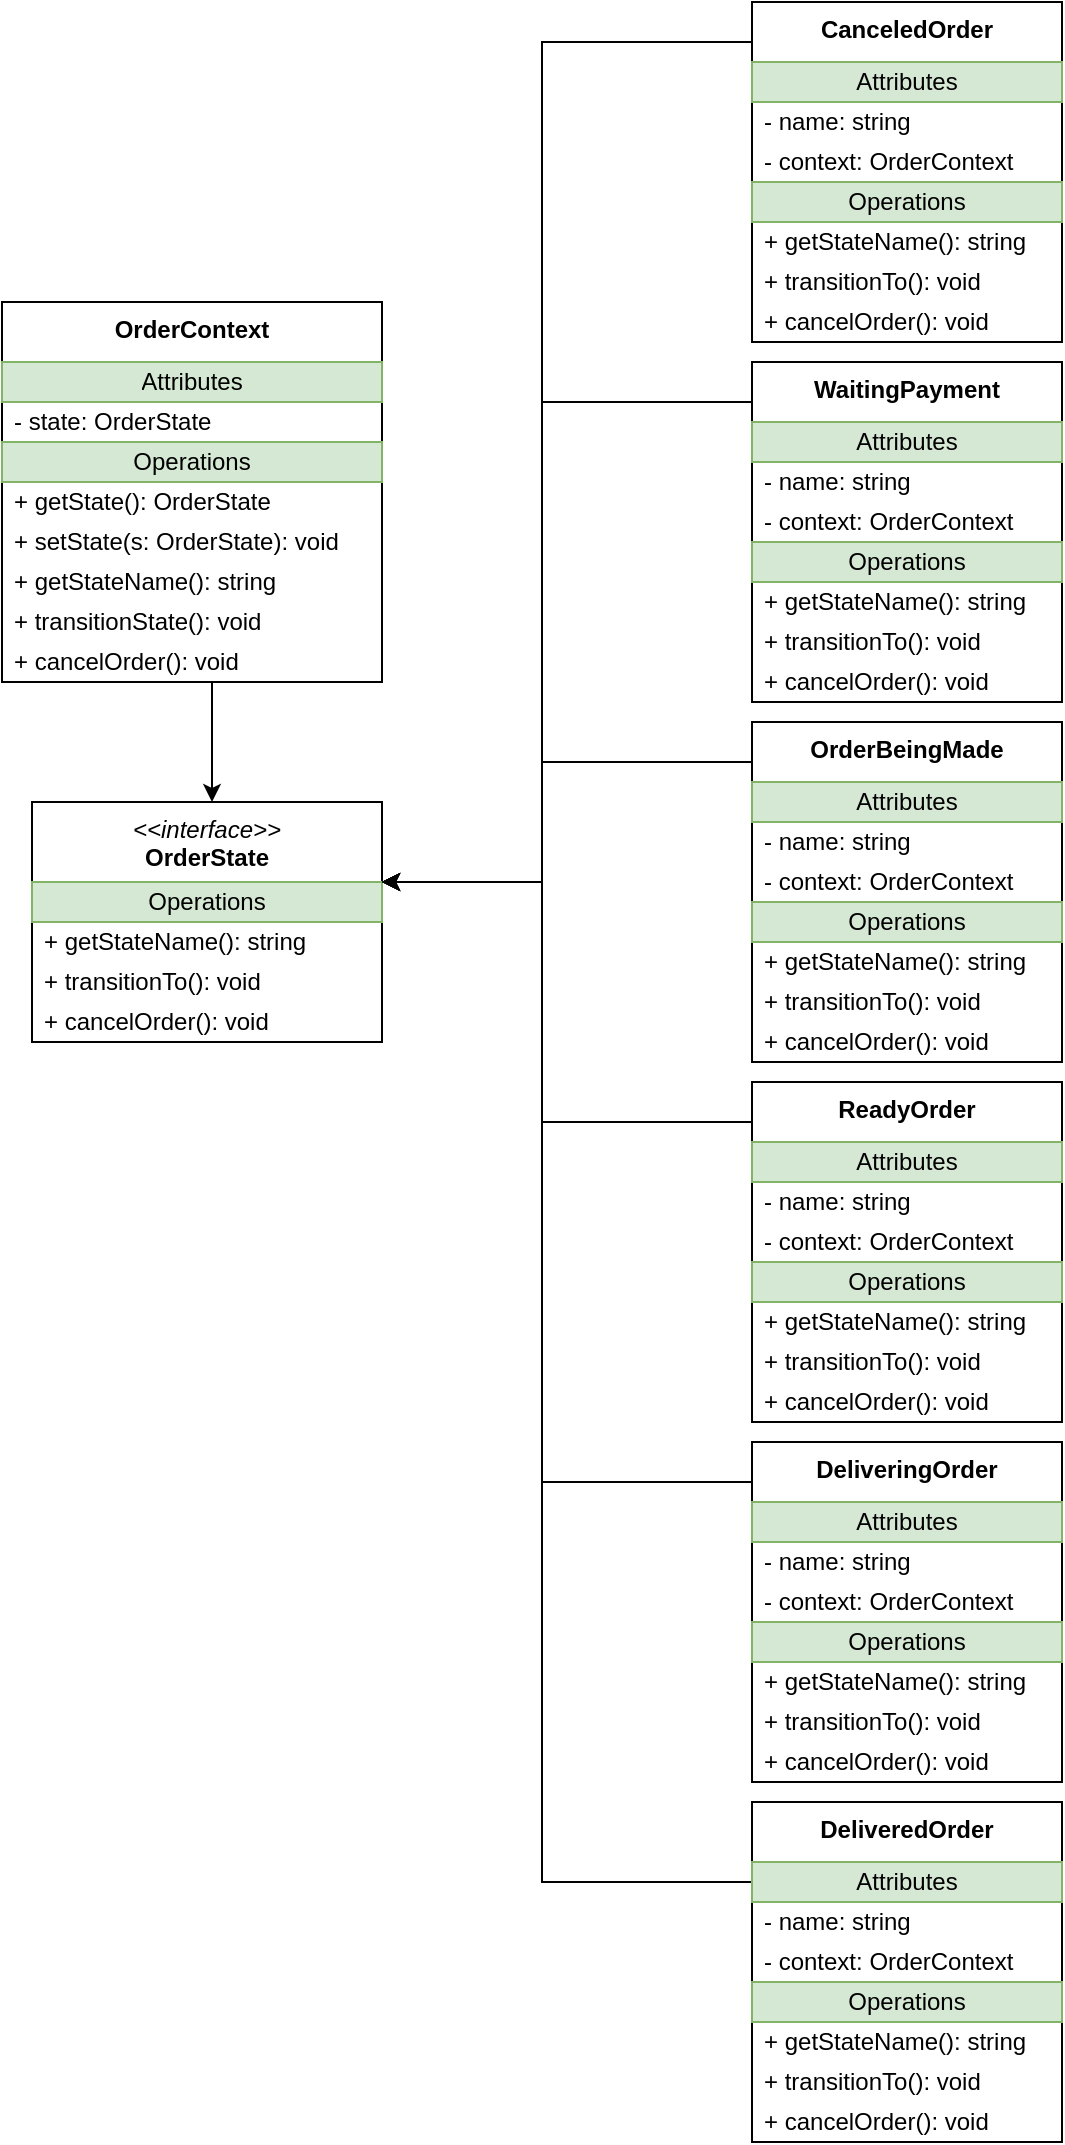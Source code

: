 <mxfile version="21.4.0" type="device">
  <diagram name="Page-1" id="Ii2zLmgXpci8T7rRYyNI">
    <mxGraphModel dx="1687" dy="838" grid="1" gridSize="10" guides="1" tooltips="1" connect="1" arrows="1" fold="1" page="1" pageScale="1" pageWidth="850" pageHeight="1100" math="0" shadow="0">
      <root>
        <mxCell id="0" />
        <mxCell id="1" parent="0" />
        <mxCell id="pSkdOG-Ndmh3Dsyhlx1A-3" value="&lt;i&gt;&amp;lt;&amp;lt;interface&amp;gt;&amp;gt;&lt;/i&gt;&lt;br&gt;&lt;b&gt;OrderState&lt;/b&gt;" style="swimlane;fontStyle=0;align=center;verticalAlign=top;childLayout=stackLayout;horizontal=1;startSize=40;horizontalStack=0;resizeParent=1;resizeParentMax=0;resizeLast=0;collapsible=0;marginBottom=0;html=1;whiteSpace=wrap;" parent="1" vertex="1">
          <mxGeometry x="65" y="410" width="175" height="120" as="geometry" />
        </mxCell>
        <mxCell id="pSkdOG-Ndmh3Dsyhlx1A-9" value="&lt;div&gt;Operations&lt;/div&gt;" style="text;html=1;strokeColor=#82b366;fillColor=#d5e8d4;align=center;verticalAlign=middle;spacingLeft=4;spacingRight=4;overflow=hidden;rotatable=0;points=[[0,0.5],[1,0.5]];portConstraint=eastwest;whiteSpace=wrap;" parent="pSkdOG-Ndmh3Dsyhlx1A-3" vertex="1">
          <mxGeometry y="40" width="175" height="20" as="geometry" />
        </mxCell>
        <mxCell id="pSkdOG-Ndmh3Dsyhlx1A-10" value="+ getStateName(): string" style="text;html=1;strokeColor=none;fillColor=none;align=left;verticalAlign=middle;spacingLeft=4;spacingRight=4;overflow=hidden;rotatable=0;points=[[0,0.5],[1,0.5]];portConstraint=eastwest;whiteSpace=wrap;" parent="pSkdOG-Ndmh3Dsyhlx1A-3" vertex="1">
          <mxGeometry y="60" width="175" height="20" as="geometry" />
        </mxCell>
        <mxCell id="pSkdOG-Ndmh3Dsyhlx1A-13" value="+ transitionTo(): void" style="text;html=1;strokeColor=none;fillColor=none;align=left;verticalAlign=middle;spacingLeft=4;spacingRight=4;overflow=hidden;rotatable=0;points=[[0,0.5],[1,0.5]];portConstraint=eastwest;whiteSpace=wrap;" parent="pSkdOG-Ndmh3Dsyhlx1A-3" vertex="1">
          <mxGeometry y="80" width="175" height="20" as="geometry" />
        </mxCell>
        <mxCell id="a9_6wM2CYtXh-c1kp5G5-8" value="+ cancelOrder(): void" style="text;html=1;strokeColor=none;fillColor=none;align=left;verticalAlign=middle;spacingLeft=4;spacingRight=4;overflow=hidden;rotatable=0;points=[[0,0.5],[1,0.5]];portConstraint=eastwest;whiteSpace=wrap;" vertex="1" parent="pSkdOG-Ndmh3Dsyhlx1A-3">
          <mxGeometry y="100" width="175" height="20" as="geometry" />
        </mxCell>
        <mxCell id="pSkdOG-Ndmh3Dsyhlx1A-65" style="edgeStyle=orthogonalEdgeStyle;rounded=0;orthogonalLoop=1;jettySize=auto;html=1;" parent="1" source="pSkdOG-Ndmh3Dsyhlx1A-14" target="pSkdOG-Ndmh3Dsyhlx1A-3" edge="1">
          <mxGeometry relative="1" as="geometry">
            <Array as="points">
              <mxPoint x="155" y="370" />
              <mxPoint x="155" y="370" />
            </Array>
          </mxGeometry>
        </mxCell>
        <mxCell id="pSkdOG-Ndmh3Dsyhlx1A-14" value="&lt;b&gt;OrderContext&lt;/b&gt;" style="swimlane;fontStyle=0;align=center;verticalAlign=top;childLayout=stackLayout;horizontal=1;startSize=30;horizontalStack=0;resizeParent=1;resizeParentMax=0;resizeLast=0;collapsible=0;marginBottom=0;html=1;whiteSpace=wrap;" parent="1" vertex="1">
          <mxGeometry x="50" y="160" width="190" height="190" as="geometry" />
        </mxCell>
        <mxCell id="pSkdOG-Ndmh3Dsyhlx1A-15" value="Attributes" style="text;html=1;strokeColor=#82b366;fillColor=#d5e8d4;align=center;verticalAlign=middle;spacingLeft=4;spacingRight=4;overflow=hidden;rotatable=0;points=[[0,0.5],[1,0.5]];portConstraint=eastwest;whiteSpace=wrap;" parent="pSkdOG-Ndmh3Dsyhlx1A-14" vertex="1">
          <mxGeometry y="30" width="190" height="20" as="geometry" />
        </mxCell>
        <mxCell id="pSkdOG-Ndmh3Dsyhlx1A-16" value="- state: OrderState" style="text;html=1;strokeColor=none;fillColor=none;align=left;verticalAlign=middle;spacingLeft=4;spacingRight=4;overflow=hidden;rotatable=0;points=[[0,0.5],[1,0.5]];portConstraint=eastwest;whiteSpace=wrap;" parent="pSkdOG-Ndmh3Dsyhlx1A-14" vertex="1">
          <mxGeometry y="50" width="190" height="20" as="geometry" />
        </mxCell>
        <mxCell id="pSkdOG-Ndmh3Dsyhlx1A-17" value="&lt;div&gt;Operations&lt;/div&gt;" style="text;html=1;strokeColor=#82b366;fillColor=#d5e8d4;align=center;verticalAlign=middle;spacingLeft=4;spacingRight=4;overflow=hidden;rotatable=0;points=[[0,0.5],[1,0.5]];portConstraint=eastwest;whiteSpace=wrap;" parent="pSkdOG-Ndmh3Dsyhlx1A-14" vertex="1">
          <mxGeometry y="70" width="190" height="20" as="geometry" />
        </mxCell>
        <mxCell id="pSkdOG-Ndmh3Dsyhlx1A-19" value="+ getState(): OrderState" style="text;html=1;strokeColor=none;fillColor=none;align=left;verticalAlign=middle;spacingLeft=4;spacingRight=4;overflow=hidden;rotatable=0;points=[[0,0.5],[1,0.5]];portConstraint=eastwest;whiteSpace=wrap;" parent="pSkdOG-Ndmh3Dsyhlx1A-14" vertex="1">
          <mxGeometry y="90" width="190" height="20" as="geometry" />
        </mxCell>
        <mxCell id="pSkdOG-Ndmh3Dsyhlx1A-18" value="+ setState(s: OrderState): void" style="text;html=1;strokeColor=none;fillColor=none;align=left;verticalAlign=middle;spacingLeft=4;spacingRight=4;overflow=hidden;rotatable=0;points=[[0,0.5],[1,0.5]];portConstraint=eastwest;whiteSpace=wrap;" parent="pSkdOG-Ndmh3Dsyhlx1A-14" vertex="1">
          <mxGeometry y="110" width="190" height="20" as="geometry" />
        </mxCell>
        <mxCell id="pSkdOG-Ndmh3Dsyhlx1A-20" value="+ getStateName(): string" style="text;html=1;strokeColor=none;fillColor=none;align=left;verticalAlign=middle;spacingLeft=4;spacingRight=4;overflow=hidden;rotatable=0;points=[[0,0.5],[1,0.5]];portConstraint=eastwest;whiteSpace=wrap;" parent="pSkdOG-Ndmh3Dsyhlx1A-14" vertex="1">
          <mxGeometry y="130" width="190" height="20" as="geometry" />
        </mxCell>
        <mxCell id="a9_6wM2CYtXh-c1kp5G5-9" value="+ transitionState(): void" style="text;html=1;strokeColor=none;fillColor=none;align=left;verticalAlign=middle;spacingLeft=4;spacingRight=4;overflow=hidden;rotatable=0;points=[[0,0.5],[1,0.5]];portConstraint=eastwest;whiteSpace=wrap;" vertex="1" parent="pSkdOG-Ndmh3Dsyhlx1A-14">
          <mxGeometry y="150" width="190" height="20" as="geometry" />
        </mxCell>
        <mxCell id="a9_6wM2CYtXh-c1kp5G5-10" value="+ cancelOrder(): void" style="text;html=1;strokeColor=none;fillColor=none;align=left;verticalAlign=middle;spacingLeft=4;spacingRight=4;overflow=hidden;rotatable=0;points=[[0,0.5],[1,0.5]];portConstraint=eastwest;whiteSpace=wrap;" vertex="1" parent="pSkdOG-Ndmh3Dsyhlx1A-14">
          <mxGeometry y="170" width="190" height="20" as="geometry" />
        </mxCell>
        <mxCell id="pSkdOG-Ndmh3Dsyhlx1A-59" style="edgeStyle=orthogonalEdgeStyle;rounded=0;orthogonalLoop=1;jettySize=auto;html=1;" parent="1" source="pSkdOG-Ndmh3Dsyhlx1A-21" target="pSkdOG-Ndmh3Dsyhlx1A-3" edge="1">
          <mxGeometry relative="1" as="geometry">
            <Array as="points">
              <mxPoint x="320" y="210" />
              <mxPoint x="320" y="450" />
            </Array>
          </mxGeometry>
        </mxCell>
        <mxCell id="pSkdOG-Ndmh3Dsyhlx1A-21" value="&lt;b&gt;WaitingPayment&lt;/b&gt;" style="swimlane;fontStyle=0;align=center;verticalAlign=top;childLayout=stackLayout;horizontal=1;startSize=30;horizontalStack=0;resizeParent=1;resizeParentMax=0;resizeLast=0;collapsible=0;marginBottom=0;html=1;whiteSpace=wrap;" parent="1" vertex="1">
          <mxGeometry x="425" y="190" width="155" height="170" as="geometry" />
        </mxCell>
        <mxCell id="pSkdOG-Ndmh3Dsyhlx1A-22" value="Attributes" style="text;html=1;strokeColor=#82b366;fillColor=#d5e8d4;align=center;verticalAlign=middle;spacingLeft=4;spacingRight=4;overflow=hidden;rotatable=0;points=[[0,0.5],[1,0.5]];portConstraint=eastwest;whiteSpace=wrap;" parent="pSkdOG-Ndmh3Dsyhlx1A-21" vertex="1">
          <mxGeometry y="30" width="155" height="20" as="geometry" />
        </mxCell>
        <mxCell id="pSkdOG-Ndmh3Dsyhlx1A-23" value="- name: string" style="text;html=1;strokeColor=none;fillColor=none;align=left;verticalAlign=middle;spacingLeft=4;spacingRight=4;overflow=hidden;rotatable=0;points=[[0,0.5],[1,0.5]];portConstraint=eastwest;whiteSpace=wrap;" parent="pSkdOG-Ndmh3Dsyhlx1A-21" vertex="1">
          <mxGeometry y="50" width="155" height="20" as="geometry" />
        </mxCell>
        <mxCell id="a9_6wM2CYtXh-c1kp5G5-3" value="- context: OrderContext" style="text;html=1;strokeColor=none;fillColor=none;align=left;verticalAlign=middle;spacingLeft=4;spacingRight=4;overflow=hidden;rotatable=0;points=[[0,0.5],[1,0.5]];portConstraint=eastwest;whiteSpace=wrap;" vertex="1" parent="pSkdOG-Ndmh3Dsyhlx1A-21">
          <mxGeometry y="70" width="155" height="20" as="geometry" />
        </mxCell>
        <mxCell id="pSkdOG-Ndmh3Dsyhlx1A-24" value="&lt;div&gt;Operations&lt;/div&gt;" style="text;html=1;strokeColor=#82b366;fillColor=#d5e8d4;align=center;verticalAlign=middle;spacingLeft=4;spacingRight=4;overflow=hidden;rotatable=0;points=[[0,0.5],[1,0.5]];portConstraint=eastwest;whiteSpace=wrap;" parent="pSkdOG-Ndmh3Dsyhlx1A-21" vertex="1">
          <mxGeometry y="90" width="155" height="20" as="geometry" />
        </mxCell>
        <mxCell id="pSkdOG-Ndmh3Dsyhlx1A-25" value="+ getStateName(): string" style="text;html=1;strokeColor=none;fillColor=none;align=left;verticalAlign=middle;spacingLeft=4;spacingRight=4;overflow=hidden;rotatable=0;points=[[0,0.5],[1,0.5]];portConstraint=eastwest;whiteSpace=wrap;" parent="pSkdOG-Ndmh3Dsyhlx1A-21" vertex="1">
          <mxGeometry y="110" width="155" height="20" as="geometry" />
        </mxCell>
        <mxCell id="pSkdOG-Ndmh3Dsyhlx1A-26" value="+ transitionTo(): void" style="text;html=1;strokeColor=none;fillColor=none;align=left;verticalAlign=middle;spacingLeft=4;spacingRight=4;overflow=hidden;rotatable=0;points=[[0,0.5],[1,0.5]];portConstraint=eastwest;whiteSpace=wrap;" parent="pSkdOG-Ndmh3Dsyhlx1A-21" vertex="1">
          <mxGeometry y="130" width="155" height="20" as="geometry" />
        </mxCell>
        <mxCell id="a9_6wM2CYtXh-c1kp5G5-12" value="+ cancelOrder(): void" style="text;html=1;strokeColor=none;fillColor=none;align=left;verticalAlign=middle;spacingLeft=4;spacingRight=4;overflow=hidden;rotatable=0;points=[[0,0.5],[1,0.5]];portConstraint=eastwest;whiteSpace=wrap;" vertex="1" parent="pSkdOG-Ndmh3Dsyhlx1A-21">
          <mxGeometry y="150" width="155" height="20" as="geometry" />
        </mxCell>
        <mxCell id="pSkdOG-Ndmh3Dsyhlx1A-58" style="edgeStyle=orthogonalEdgeStyle;rounded=0;orthogonalLoop=1;jettySize=auto;html=1;" parent="1" source="pSkdOG-Ndmh3Dsyhlx1A-27" target="pSkdOG-Ndmh3Dsyhlx1A-3" edge="1">
          <mxGeometry relative="1" as="geometry">
            <Array as="points">
              <mxPoint x="320" y="30" />
              <mxPoint x="320" y="450" />
            </Array>
          </mxGeometry>
        </mxCell>
        <mxCell id="pSkdOG-Ndmh3Dsyhlx1A-27" value="&lt;b&gt;CanceledOrder&lt;/b&gt;" style="swimlane;fontStyle=0;align=center;verticalAlign=top;childLayout=stackLayout;horizontal=1;startSize=30;horizontalStack=0;resizeParent=1;resizeParentMax=0;resizeLast=0;collapsible=0;marginBottom=0;html=1;whiteSpace=wrap;" parent="1" vertex="1">
          <mxGeometry x="425" y="10" width="155" height="170" as="geometry" />
        </mxCell>
        <mxCell id="pSkdOG-Ndmh3Dsyhlx1A-28" value="Attributes" style="text;html=1;strokeColor=#82b366;fillColor=#d5e8d4;align=center;verticalAlign=middle;spacingLeft=4;spacingRight=4;overflow=hidden;rotatable=0;points=[[0,0.5],[1,0.5]];portConstraint=eastwest;whiteSpace=wrap;" parent="pSkdOG-Ndmh3Dsyhlx1A-27" vertex="1">
          <mxGeometry y="30" width="155" height="20" as="geometry" />
        </mxCell>
        <mxCell id="pSkdOG-Ndmh3Dsyhlx1A-29" value="- name: string" style="text;html=1;strokeColor=none;fillColor=none;align=left;verticalAlign=middle;spacingLeft=4;spacingRight=4;overflow=hidden;rotatable=0;points=[[0,0.5],[1,0.5]];portConstraint=eastwest;whiteSpace=wrap;" parent="pSkdOG-Ndmh3Dsyhlx1A-27" vertex="1">
          <mxGeometry y="50" width="155" height="20" as="geometry" />
        </mxCell>
        <mxCell id="a9_6wM2CYtXh-c1kp5G5-1" value="- context: OrderContext" style="text;html=1;strokeColor=none;fillColor=none;align=left;verticalAlign=middle;spacingLeft=4;spacingRight=4;overflow=hidden;rotatable=0;points=[[0,0.5],[1,0.5]];portConstraint=eastwest;whiteSpace=wrap;" vertex="1" parent="pSkdOG-Ndmh3Dsyhlx1A-27">
          <mxGeometry y="70" width="155" height="20" as="geometry" />
        </mxCell>
        <mxCell id="pSkdOG-Ndmh3Dsyhlx1A-30" value="&lt;div&gt;Operations&lt;/div&gt;" style="text;html=1;strokeColor=#82b366;fillColor=#d5e8d4;align=center;verticalAlign=middle;spacingLeft=4;spacingRight=4;overflow=hidden;rotatable=0;points=[[0,0.5],[1,0.5]];portConstraint=eastwest;whiteSpace=wrap;" parent="pSkdOG-Ndmh3Dsyhlx1A-27" vertex="1">
          <mxGeometry y="90" width="155" height="20" as="geometry" />
        </mxCell>
        <mxCell id="pSkdOG-Ndmh3Dsyhlx1A-31" value="+ getStateName(): string" style="text;html=1;strokeColor=none;fillColor=none;align=left;verticalAlign=middle;spacingLeft=4;spacingRight=4;overflow=hidden;rotatable=0;points=[[0,0.5],[1,0.5]];portConstraint=eastwest;whiteSpace=wrap;" parent="pSkdOG-Ndmh3Dsyhlx1A-27" vertex="1">
          <mxGeometry y="110" width="155" height="20" as="geometry" />
        </mxCell>
        <mxCell id="pSkdOG-Ndmh3Dsyhlx1A-32" value="+ transitionTo(): void" style="text;html=1;strokeColor=none;fillColor=none;align=left;verticalAlign=middle;spacingLeft=4;spacingRight=4;overflow=hidden;rotatable=0;points=[[0,0.5],[1,0.5]];portConstraint=eastwest;whiteSpace=wrap;" parent="pSkdOG-Ndmh3Dsyhlx1A-27" vertex="1">
          <mxGeometry y="130" width="155" height="20" as="geometry" />
        </mxCell>
        <mxCell id="a9_6wM2CYtXh-c1kp5G5-11" value="+ cancelOrder(): void" style="text;html=1;strokeColor=none;fillColor=none;align=left;verticalAlign=middle;spacingLeft=4;spacingRight=4;overflow=hidden;rotatable=0;points=[[0,0.5],[1,0.5]];portConstraint=eastwest;whiteSpace=wrap;" vertex="1" parent="pSkdOG-Ndmh3Dsyhlx1A-27">
          <mxGeometry y="150" width="155" height="20" as="geometry" />
        </mxCell>
        <mxCell id="pSkdOG-Ndmh3Dsyhlx1A-60" style="edgeStyle=orthogonalEdgeStyle;rounded=0;orthogonalLoop=1;jettySize=auto;html=1;" parent="1" source="pSkdOG-Ndmh3Dsyhlx1A-33" target="pSkdOG-Ndmh3Dsyhlx1A-3" edge="1">
          <mxGeometry relative="1" as="geometry">
            <Array as="points">
              <mxPoint x="320" y="390" />
              <mxPoint x="320" y="450" />
            </Array>
          </mxGeometry>
        </mxCell>
        <mxCell id="pSkdOG-Ndmh3Dsyhlx1A-33" value="&lt;b&gt;OrderBeingMade&lt;/b&gt;" style="swimlane;fontStyle=0;align=center;verticalAlign=top;childLayout=stackLayout;horizontal=1;startSize=30;horizontalStack=0;resizeParent=1;resizeParentMax=0;resizeLast=0;collapsible=0;marginBottom=0;html=1;whiteSpace=wrap;" parent="1" vertex="1">
          <mxGeometry x="425" y="370" width="155" height="170" as="geometry" />
        </mxCell>
        <mxCell id="pSkdOG-Ndmh3Dsyhlx1A-34" value="Attributes" style="text;html=1;strokeColor=#82b366;fillColor=#d5e8d4;align=center;verticalAlign=middle;spacingLeft=4;spacingRight=4;overflow=hidden;rotatable=0;points=[[0,0.5],[1,0.5]];portConstraint=eastwest;whiteSpace=wrap;" parent="pSkdOG-Ndmh3Dsyhlx1A-33" vertex="1">
          <mxGeometry y="30" width="155" height="20" as="geometry" />
        </mxCell>
        <mxCell id="pSkdOG-Ndmh3Dsyhlx1A-35" value="- name: string" style="text;html=1;strokeColor=none;fillColor=none;align=left;verticalAlign=middle;spacingLeft=4;spacingRight=4;overflow=hidden;rotatable=0;points=[[0,0.5],[1,0.5]];portConstraint=eastwest;whiteSpace=wrap;" parent="pSkdOG-Ndmh3Dsyhlx1A-33" vertex="1">
          <mxGeometry y="50" width="155" height="20" as="geometry" />
        </mxCell>
        <mxCell id="a9_6wM2CYtXh-c1kp5G5-4" value="- context: OrderContext" style="text;html=1;strokeColor=none;fillColor=none;align=left;verticalAlign=middle;spacingLeft=4;spacingRight=4;overflow=hidden;rotatable=0;points=[[0,0.5],[1,0.5]];portConstraint=eastwest;whiteSpace=wrap;" vertex="1" parent="pSkdOG-Ndmh3Dsyhlx1A-33">
          <mxGeometry y="70" width="155" height="20" as="geometry" />
        </mxCell>
        <mxCell id="pSkdOG-Ndmh3Dsyhlx1A-36" value="&lt;div&gt;Operations&lt;/div&gt;" style="text;html=1;strokeColor=#82b366;fillColor=#d5e8d4;align=center;verticalAlign=middle;spacingLeft=4;spacingRight=4;overflow=hidden;rotatable=0;points=[[0,0.5],[1,0.5]];portConstraint=eastwest;whiteSpace=wrap;" parent="pSkdOG-Ndmh3Dsyhlx1A-33" vertex="1">
          <mxGeometry y="90" width="155" height="20" as="geometry" />
        </mxCell>
        <mxCell id="pSkdOG-Ndmh3Dsyhlx1A-37" value="+ getStateName(): string" style="text;html=1;strokeColor=none;fillColor=none;align=left;verticalAlign=middle;spacingLeft=4;spacingRight=4;overflow=hidden;rotatable=0;points=[[0,0.5],[1,0.5]];portConstraint=eastwest;whiteSpace=wrap;" parent="pSkdOG-Ndmh3Dsyhlx1A-33" vertex="1">
          <mxGeometry y="110" width="155" height="20" as="geometry" />
        </mxCell>
        <mxCell id="pSkdOG-Ndmh3Dsyhlx1A-38" value="+ transitionTo(): void" style="text;html=1;strokeColor=none;fillColor=none;align=left;verticalAlign=middle;spacingLeft=4;spacingRight=4;overflow=hidden;rotatable=0;points=[[0,0.5],[1,0.5]];portConstraint=eastwest;whiteSpace=wrap;" parent="pSkdOG-Ndmh3Dsyhlx1A-33" vertex="1">
          <mxGeometry y="130" width="155" height="20" as="geometry" />
        </mxCell>
        <mxCell id="a9_6wM2CYtXh-c1kp5G5-13" value="+ cancelOrder(): void" style="text;html=1;strokeColor=none;fillColor=none;align=left;verticalAlign=middle;spacingLeft=4;spacingRight=4;overflow=hidden;rotatable=0;points=[[0,0.5],[1,0.5]];portConstraint=eastwest;whiteSpace=wrap;" vertex="1" parent="pSkdOG-Ndmh3Dsyhlx1A-33">
          <mxGeometry y="150" width="155" height="20" as="geometry" />
        </mxCell>
        <mxCell id="pSkdOG-Ndmh3Dsyhlx1A-61" style="edgeStyle=orthogonalEdgeStyle;rounded=0;orthogonalLoop=1;jettySize=auto;html=1;" parent="1" source="pSkdOG-Ndmh3Dsyhlx1A-39" target="pSkdOG-Ndmh3Dsyhlx1A-3" edge="1">
          <mxGeometry relative="1" as="geometry">
            <Array as="points">
              <mxPoint x="320" y="570" />
              <mxPoint x="320" y="450" />
            </Array>
          </mxGeometry>
        </mxCell>
        <mxCell id="pSkdOG-Ndmh3Dsyhlx1A-39" value="&lt;b&gt;ReadyOrder&lt;/b&gt;" style="swimlane;fontStyle=0;align=center;verticalAlign=top;childLayout=stackLayout;horizontal=1;startSize=30;horizontalStack=0;resizeParent=1;resizeParentMax=0;resizeLast=0;collapsible=0;marginBottom=0;html=1;whiteSpace=wrap;" parent="1" vertex="1">
          <mxGeometry x="425" y="550" width="155" height="170" as="geometry" />
        </mxCell>
        <mxCell id="pSkdOG-Ndmh3Dsyhlx1A-40" value="Attributes" style="text;html=1;strokeColor=#82b366;fillColor=#d5e8d4;align=center;verticalAlign=middle;spacingLeft=4;spacingRight=4;overflow=hidden;rotatable=0;points=[[0,0.5],[1,0.5]];portConstraint=eastwest;whiteSpace=wrap;" parent="pSkdOG-Ndmh3Dsyhlx1A-39" vertex="1">
          <mxGeometry y="30" width="155" height="20" as="geometry" />
        </mxCell>
        <mxCell id="pSkdOG-Ndmh3Dsyhlx1A-41" value="- name: string" style="text;html=1;strokeColor=none;fillColor=none;align=left;verticalAlign=middle;spacingLeft=4;spacingRight=4;overflow=hidden;rotatable=0;points=[[0,0.5],[1,0.5]];portConstraint=eastwest;whiteSpace=wrap;" parent="pSkdOG-Ndmh3Dsyhlx1A-39" vertex="1">
          <mxGeometry y="50" width="155" height="20" as="geometry" />
        </mxCell>
        <mxCell id="a9_6wM2CYtXh-c1kp5G5-5" value="- context: OrderContext" style="text;html=1;strokeColor=none;fillColor=none;align=left;verticalAlign=middle;spacingLeft=4;spacingRight=4;overflow=hidden;rotatable=0;points=[[0,0.5],[1,0.5]];portConstraint=eastwest;whiteSpace=wrap;" vertex="1" parent="pSkdOG-Ndmh3Dsyhlx1A-39">
          <mxGeometry y="70" width="155" height="20" as="geometry" />
        </mxCell>
        <mxCell id="pSkdOG-Ndmh3Dsyhlx1A-42" value="&lt;div&gt;Operations&lt;/div&gt;" style="text;html=1;strokeColor=#82b366;fillColor=#d5e8d4;align=center;verticalAlign=middle;spacingLeft=4;spacingRight=4;overflow=hidden;rotatable=0;points=[[0,0.5],[1,0.5]];portConstraint=eastwest;whiteSpace=wrap;" parent="pSkdOG-Ndmh3Dsyhlx1A-39" vertex="1">
          <mxGeometry y="90" width="155" height="20" as="geometry" />
        </mxCell>
        <mxCell id="pSkdOG-Ndmh3Dsyhlx1A-43" value="+ getStateName(): string" style="text;html=1;strokeColor=none;fillColor=none;align=left;verticalAlign=middle;spacingLeft=4;spacingRight=4;overflow=hidden;rotatable=0;points=[[0,0.5],[1,0.5]];portConstraint=eastwest;whiteSpace=wrap;" parent="pSkdOG-Ndmh3Dsyhlx1A-39" vertex="1">
          <mxGeometry y="110" width="155" height="20" as="geometry" />
        </mxCell>
        <mxCell id="pSkdOG-Ndmh3Dsyhlx1A-44" value="+ transitionTo(): void" style="text;html=1;strokeColor=none;fillColor=none;align=left;verticalAlign=middle;spacingLeft=4;spacingRight=4;overflow=hidden;rotatable=0;points=[[0,0.5],[1,0.5]];portConstraint=eastwest;whiteSpace=wrap;" parent="pSkdOG-Ndmh3Dsyhlx1A-39" vertex="1">
          <mxGeometry y="130" width="155" height="20" as="geometry" />
        </mxCell>
        <mxCell id="a9_6wM2CYtXh-c1kp5G5-14" value="+ cancelOrder(): void" style="text;html=1;strokeColor=none;fillColor=none;align=left;verticalAlign=middle;spacingLeft=4;spacingRight=4;overflow=hidden;rotatable=0;points=[[0,0.5],[1,0.5]];portConstraint=eastwest;whiteSpace=wrap;" vertex="1" parent="pSkdOG-Ndmh3Dsyhlx1A-39">
          <mxGeometry y="150" width="155" height="20" as="geometry" />
        </mxCell>
        <mxCell id="pSkdOG-Ndmh3Dsyhlx1A-62" style="edgeStyle=orthogonalEdgeStyle;rounded=0;orthogonalLoop=1;jettySize=auto;html=1;" parent="1" source="pSkdOG-Ndmh3Dsyhlx1A-45" target="pSkdOG-Ndmh3Dsyhlx1A-3" edge="1">
          <mxGeometry relative="1" as="geometry">
            <Array as="points">
              <mxPoint x="320" y="750" />
              <mxPoint x="320" y="450" />
            </Array>
          </mxGeometry>
        </mxCell>
        <mxCell id="pSkdOG-Ndmh3Dsyhlx1A-45" value="&lt;b&gt;DeliveringOrder&lt;/b&gt;" style="swimlane;fontStyle=0;align=center;verticalAlign=top;childLayout=stackLayout;horizontal=1;startSize=30;horizontalStack=0;resizeParent=1;resizeParentMax=0;resizeLast=0;collapsible=0;marginBottom=0;html=1;whiteSpace=wrap;" parent="1" vertex="1">
          <mxGeometry x="425" y="730" width="155" height="170" as="geometry" />
        </mxCell>
        <mxCell id="pSkdOG-Ndmh3Dsyhlx1A-46" value="Attributes" style="text;html=1;strokeColor=#82b366;fillColor=#d5e8d4;align=center;verticalAlign=middle;spacingLeft=4;spacingRight=4;overflow=hidden;rotatable=0;points=[[0,0.5],[1,0.5]];portConstraint=eastwest;whiteSpace=wrap;" parent="pSkdOG-Ndmh3Dsyhlx1A-45" vertex="1">
          <mxGeometry y="30" width="155" height="20" as="geometry" />
        </mxCell>
        <mxCell id="pSkdOG-Ndmh3Dsyhlx1A-47" value="- name: string" style="text;html=1;strokeColor=none;fillColor=none;align=left;verticalAlign=middle;spacingLeft=4;spacingRight=4;overflow=hidden;rotatable=0;points=[[0,0.5],[1,0.5]];portConstraint=eastwest;whiteSpace=wrap;" parent="pSkdOG-Ndmh3Dsyhlx1A-45" vertex="1">
          <mxGeometry y="50" width="155" height="20" as="geometry" />
        </mxCell>
        <mxCell id="a9_6wM2CYtXh-c1kp5G5-6" value="- context: OrderContext" style="text;html=1;strokeColor=none;fillColor=none;align=left;verticalAlign=middle;spacingLeft=4;spacingRight=4;overflow=hidden;rotatable=0;points=[[0,0.5],[1,0.5]];portConstraint=eastwest;whiteSpace=wrap;" vertex="1" parent="pSkdOG-Ndmh3Dsyhlx1A-45">
          <mxGeometry y="70" width="155" height="20" as="geometry" />
        </mxCell>
        <mxCell id="pSkdOG-Ndmh3Dsyhlx1A-48" value="&lt;div&gt;Operations&lt;/div&gt;" style="text;html=1;strokeColor=#82b366;fillColor=#d5e8d4;align=center;verticalAlign=middle;spacingLeft=4;spacingRight=4;overflow=hidden;rotatable=0;points=[[0,0.5],[1,0.5]];portConstraint=eastwest;whiteSpace=wrap;" parent="pSkdOG-Ndmh3Dsyhlx1A-45" vertex="1">
          <mxGeometry y="90" width="155" height="20" as="geometry" />
        </mxCell>
        <mxCell id="pSkdOG-Ndmh3Dsyhlx1A-49" value="+ getStateName(): string" style="text;html=1;strokeColor=none;fillColor=none;align=left;verticalAlign=middle;spacingLeft=4;spacingRight=4;overflow=hidden;rotatable=0;points=[[0,0.5],[1,0.5]];portConstraint=eastwest;whiteSpace=wrap;" parent="pSkdOG-Ndmh3Dsyhlx1A-45" vertex="1">
          <mxGeometry y="110" width="155" height="20" as="geometry" />
        </mxCell>
        <mxCell id="pSkdOG-Ndmh3Dsyhlx1A-50" value="+ transitionTo(): void" style="text;html=1;strokeColor=none;fillColor=none;align=left;verticalAlign=middle;spacingLeft=4;spacingRight=4;overflow=hidden;rotatable=0;points=[[0,0.5],[1,0.5]];portConstraint=eastwest;whiteSpace=wrap;" parent="pSkdOG-Ndmh3Dsyhlx1A-45" vertex="1">
          <mxGeometry y="130" width="155" height="20" as="geometry" />
        </mxCell>
        <mxCell id="a9_6wM2CYtXh-c1kp5G5-15" value="+ cancelOrder(): void" style="text;html=1;strokeColor=none;fillColor=none;align=left;verticalAlign=middle;spacingLeft=4;spacingRight=4;overflow=hidden;rotatable=0;points=[[0,0.5],[1,0.5]];portConstraint=eastwest;whiteSpace=wrap;" vertex="1" parent="pSkdOG-Ndmh3Dsyhlx1A-45">
          <mxGeometry y="150" width="155" height="20" as="geometry" />
        </mxCell>
        <mxCell id="pSkdOG-Ndmh3Dsyhlx1A-63" style="edgeStyle=orthogonalEdgeStyle;rounded=0;orthogonalLoop=1;jettySize=auto;html=1;" parent="1" source="pSkdOG-Ndmh3Dsyhlx1A-51" target="pSkdOG-Ndmh3Dsyhlx1A-3" edge="1">
          <mxGeometry relative="1" as="geometry">
            <Array as="points">
              <mxPoint x="320" y="950" />
              <mxPoint x="320" y="450" />
            </Array>
          </mxGeometry>
        </mxCell>
        <mxCell id="pSkdOG-Ndmh3Dsyhlx1A-51" value="&lt;b&gt;DeliveredOrder&lt;/b&gt;" style="swimlane;fontStyle=0;align=center;verticalAlign=top;childLayout=stackLayout;horizontal=1;startSize=30;horizontalStack=0;resizeParent=1;resizeParentMax=0;resizeLast=0;collapsible=0;marginBottom=0;html=1;whiteSpace=wrap;" parent="1" vertex="1">
          <mxGeometry x="425" y="910" width="155" height="170" as="geometry" />
        </mxCell>
        <mxCell id="pSkdOG-Ndmh3Dsyhlx1A-52" value="Attributes" style="text;html=1;strokeColor=#82b366;fillColor=#d5e8d4;align=center;verticalAlign=middle;spacingLeft=4;spacingRight=4;overflow=hidden;rotatable=0;points=[[0,0.5],[1,0.5]];portConstraint=eastwest;whiteSpace=wrap;" parent="pSkdOG-Ndmh3Dsyhlx1A-51" vertex="1">
          <mxGeometry y="30" width="155" height="20" as="geometry" />
        </mxCell>
        <mxCell id="pSkdOG-Ndmh3Dsyhlx1A-53" value="- name: string" style="text;html=1;strokeColor=none;fillColor=none;align=left;verticalAlign=middle;spacingLeft=4;spacingRight=4;overflow=hidden;rotatable=0;points=[[0,0.5],[1,0.5]];portConstraint=eastwest;whiteSpace=wrap;" parent="pSkdOG-Ndmh3Dsyhlx1A-51" vertex="1">
          <mxGeometry y="50" width="155" height="20" as="geometry" />
        </mxCell>
        <mxCell id="a9_6wM2CYtXh-c1kp5G5-7" value="- context: OrderContext" style="text;html=1;strokeColor=none;fillColor=none;align=left;verticalAlign=middle;spacingLeft=4;spacingRight=4;overflow=hidden;rotatable=0;points=[[0,0.5],[1,0.5]];portConstraint=eastwest;whiteSpace=wrap;" vertex="1" parent="pSkdOG-Ndmh3Dsyhlx1A-51">
          <mxGeometry y="70" width="155" height="20" as="geometry" />
        </mxCell>
        <mxCell id="pSkdOG-Ndmh3Dsyhlx1A-54" value="&lt;div&gt;Operations&lt;/div&gt;" style="text;html=1;strokeColor=#82b366;fillColor=#d5e8d4;align=center;verticalAlign=middle;spacingLeft=4;spacingRight=4;overflow=hidden;rotatable=0;points=[[0,0.5],[1,0.5]];portConstraint=eastwest;whiteSpace=wrap;" parent="pSkdOG-Ndmh3Dsyhlx1A-51" vertex="1">
          <mxGeometry y="90" width="155" height="20" as="geometry" />
        </mxCell>
        <mxCell id="pSkdOG-Ndmh3Dsyhlx1A-55" value="+ getStateName(): string" style="text;html=1;strokeColor=none;fillColor=none;align=left;verticalAlign=middle;spacingLeft=4;spacingRight=4;overflow=hidden;rotatable=0;points=[[0,0.5],[1,0.5]];portConstraint=eastwest;whiteSpace=wrap;" parent="pSkdOG-Ndmh3Dsyhlx1A-51" vertex="1">
          <mxGeometry y="110" width="155" height="20" as="geometry" />
        </mxCell>
        <mxCell id="pSkdOG-Ndmh3Dsyhlx1A-56" value="+ transitionTo(): void" style="text;html=1;strokeColor=none;fillColor=none;align=left;verticalAlign=middle;spacingLeft=4;spacingRight=4;overflow=hidden;rotatable=0;points=[[0,0.5],[1,0.5]];portConstraint=eastwest;whiteSpace=wrap;" parent="pSkdOG-Ndmh3Dsyhlx1A-51" vertex="1">
          <mxGeometry y="130" width="155" height="20" as="geometry" />
        </mxCell>
        <mxCell id="a9_6wM2CYtXh-c1kp5G5-16" value="+ cancelOrder(): void" style="text;html=1;strokeColor=none;fillColor=none;align=left;verticalAlign=middle;spacingLeft=4;spacingRight=4;overflow=hidden;rotatable=0;points=[[0,0.5],[1,0.5]];portConstraint=eastwest;whiteSpace=wrap;" vertex="1" parent="pSkdOG-Ndmh3Dsyhlx1A-51">
          <mxGeometry y="150" width="155" height="20" as="geometry" />
        </mxCell>
      </root>
    </mxGraphModel>
  </diagram>
</mxfile>
